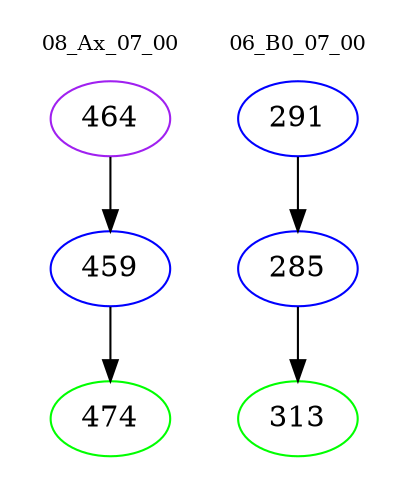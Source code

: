 digraph{
subgraph cluster_0 {
color = white
label = "08_Ax_07_00";
fontsize=10;
T0_464 [label="464", color="purple"]
T0_464 -> T0_459 [color="black"]
T0_459 [label="459", color="blue"]
T0_459 -> T0_474 [color="black"]
T0_474 [label="474", color="green"]
}
subgraph cluster_1 {
color = white
label = "06_B0_07_00";
fontsize=10;
T1_291 [label="291", color="blue"]
T1_291 -> T1_285 [color="black"]
T1_285 [label="285", color="blue"]
T1_285 -> T1_313 [color="black"]
T1_313 [label="313", color="green"]
}
}
